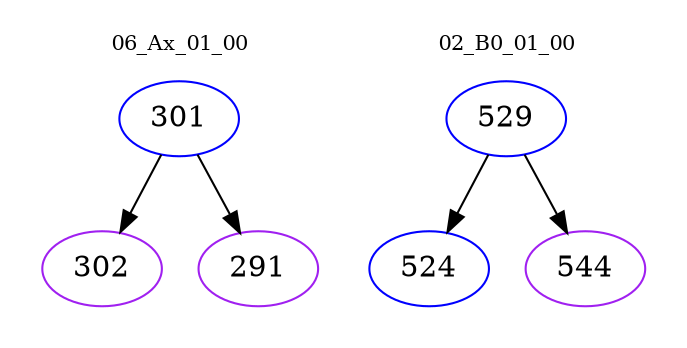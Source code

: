 digraph{
subgraph cluster_0 {
color = white
label = "06_Ax_01_00";
fontsize=10;
T0_301 [label="301", color="blue"]
T0_301 -> T0_302 [color="black"]
T0_302 [label="302", color="purple"]
T0_301 -> T0_291 [color="black"]
T0_291 [label="291", color="purple"]
}
subgraph cluster_1 {
color = white
label = "02_B0_01_00";
fontsize=10;
T1_529 [label="529", color="blue"]
T1_529 -> T1_524 [color="black"]
T1_524 [label="524", color="blue"]
T1_529 -> T1_544 [color="black"]
T1_544 [label="544", color="purple"]
}
}
